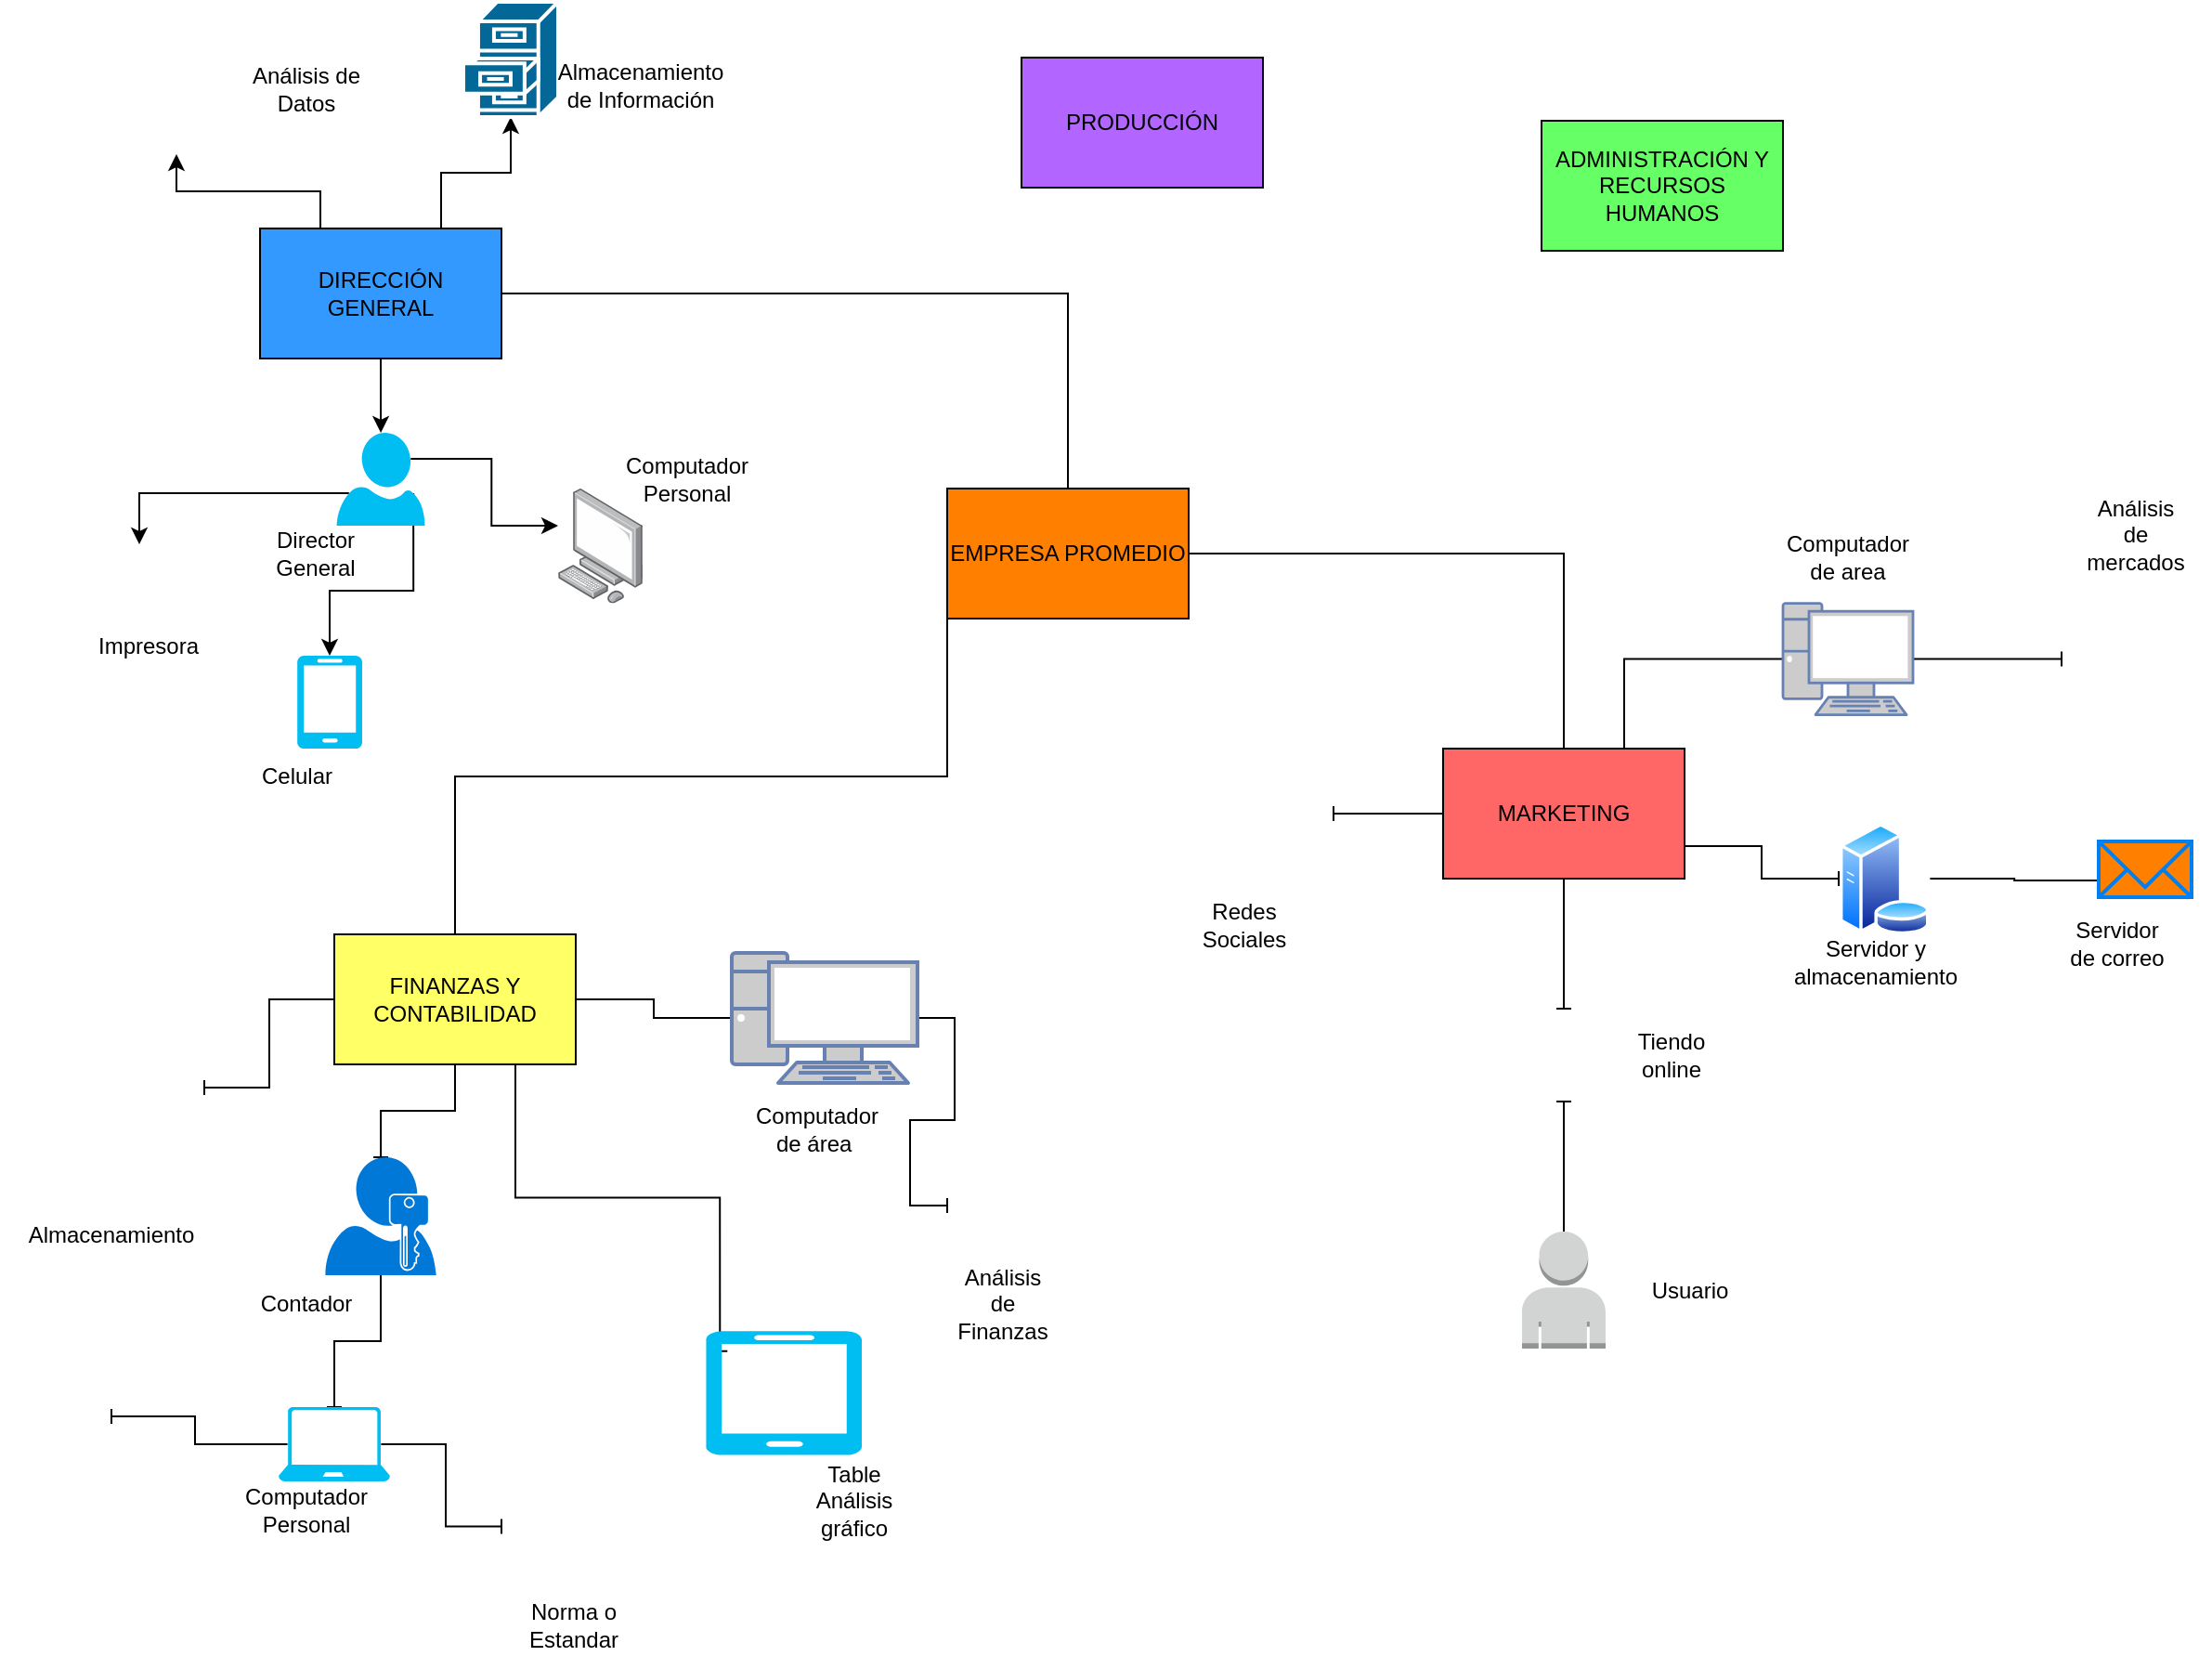 <mxfile version="16.5.2" type="github">
  <diagram id="KJ0OMVQqvkp7y9awNzan" name="Page-1">
    <mxGraphModel dx="2249" dy="1963" grid="1" gridSize="10" guides="1" tooltips="1" connect="1" arrows="1" fold="1" page="1" pageScale="1" pageWidth="827" pageHeight="1169" math="0" shadow="0">
      <root>
        <mxCell id="0" />
        <mxCell id="1" parent="0" />
        <mxCell id="UVdwKWLXprJKEMujvejF-7" style="edgeStyle=orthogonalEdgeStyle;rounded=0;orthogonalLoop=1;jettySize=auto;html=1;exitX=0.75;exitY=0;exitDx=0;exitDy=0;" edge="1" parent="1" source="ZV6S64bWPlCg-hae5csx-1" target="UVdwKWLXprJKEMujvejF-5">
          <mxGeometry relative="1" as="geometry" />
        </mxCell>
        <mxCell id="UVdwKWLXprJKEMujvejF-8" style="edgeStyle=orthogonalEdgeStyle;rounded=0;orthogonalLoop=1;jettySize=auto;html=1;exitX=0.25;exitY=0;exitDx=0;exitDy=0;" edge="1" parent="1" source="ZV6S64bWPlCg-hae5csx-1" target="UVdwKWLXprJKEMujvejF-6">
          <mxGeometry relative="1" as="geometry" />
        </mxCell>
        <mxCell id="UVdwKWLXprJKEMujvejF-9" style="edgeStyle=orthogonalEdgeStyle;rounded=0;orthogonalLoop=1;jettySize=auto;html=1;exitX=0.5;exitY=1;exitDx=0;exitDy=0;" edge="1" parent="1" source="ZV6S64bWPlCg-hae5csx-1" target="UVdwKWLXprJKEMujvejF-2">
          <mxGeometry relative="1" as="geometry" />
        </mxCell>
        <mxCell id="UVdwKWLXprJKEMujvejF-26" style="edgeStyle=orthogonalEdgeStyle;rounded=0;orthogonalLoop=1;jettySize=auto;html=1;exitX=1;exitY=0.5;exitDx=0;exitDy=0;entryX=0.5;entryY=0;entryDx=0;entryDy=0;endArrow=baseDash;endFill=0;" edge="1" parent="1" source="ZV6S64bWPlCg-hae5csx-1" target="UVdwKWLXprJKEMujvejF-23">
          <mxGeometry relative="1" as="geometry" />
        </mxCell>
        <mxCell id="ZV6S64bWPlCg-hae5csx-1" value="DIRECCIÓN GENERAL" style="rounded=0;whiteSpace=wrap;html=1;fillColor=#3399FF;" parent="1" vertex="1">
          <mxGeometry x="60" y="120" width="130" height="70" as="geometry" />
        </mxCell>
        <mxCell id="ZV6S64bWPlCg-hae5csx-2" value="ADMINISTRACIÓN Y RECURSOS HUMANOS" style="rounded=0;whiteSpace=wrap;html=1;fillColor=#66FF66;" parent="1" vertex="1">
          <mxGeometry x="750" y="62" width="130" height="70" as="geometry" />
        </mxCell>
        <mxCell id="ZV6S64bWPlCg-hae5csx-3" value="PRODUCCIÓN" style="rounded=0;whiteSpace=wrap;html=1;fillColor=#B266FF;" parent="1" vertex="1">
          <mxGeometry x="470" y="28" width="130" height="70" as="geometry" />
        </mxCell>
        <mxCell id="UVdwKWLXprJKEMujvejF-63" style="edgeStyle=orthogonalEdgeStyle;rounded=0;orthogonalLoop=1;jettySize=auto;html=1;exitX=1;exitY=0.5;exitDx=0;exitDy=0;entryX=0;entryY=0.5;entryDx=0;entryDy=0;entryPerimeter=0;endArrow=baseDash;endFill=0;" edge="1" parent="1" source="ZV6S64bWPlCg-hae5csx-5" target="UVdwKWLXprJKEMujvejF-51">
          <mxGeometry relative="1" as="geometry" />
        </mxCell>
        <mxCell id="UVdwKWLXprJKEMujvejF-65" style="edgeStyle=orthogonalEdgeStyle;rounded=0;orthogonalLoop=1;jettySize=auto;html=1;exitX=0.5;exitY=1;exitDx=0;exitDy=0;endArrow=baseDash;endFill=0;" edge="1" parent="1" source="ZV6S64bWPlCg-hae5csx-5" target="UVdwKWLXprJKEMujvejF-53">
          <mxGeometry relative="1" as="geometry" />
        </mxCell>
        <mxCell id="UVdwKWLXprJKEMujvejF-70" style="edgeStyle=orthogonalEdgeStyle;rounded=0;orthogonalLoop=1;jettySize=auto;html=1;exitX=0;exitY=0.5;exitDx=0;exitDy=0;entryX=1;entryY=0.25;entryDx=0;entryDy=0;endArrow=baseDash;endFill=0;" edge="1" parent="1" source="ZV6S64bWPlCg-hae5csx-5" target="UVdwKWLXprJKEMujvejF-52">
          <mxGeometry relative="1" as="geometry" />
        </mxCell>
        <mxCell id="UVdwKWLXprJKEMujvejF-71" style="edgeStyle=orthogonalEdgeStyle;rounded=0;orthogonalLoop=1;jettySize=auto;html=1;exitX=0.75;exitY=1;exitDx=0;exitDy=0;endArrow=baseDash;endFill=0;entryX=0.091;entryY=0.163;entryDx=0;entryDy=0;entryPerimeter=0;" edge="1" parent="1" source="ZV6S64bWPlCg-hae5csx-5" target="UVdwKWLXprJKEMujvejF-54">
          <mxGeometry relative="1" as="geometry">
            <mxPoint x="270" y="620" as="targetPoint" />
          </mxGeometry>
        </mxCell>
        <mxCell id="ZV6S64bWPlCg-hae5csx-5" value="FINANZAS Y CONTABILIDAD" style="rounded=0;whiteSpace=wrap;html=1;fillColor=#FFFF66;" parent="1" vertex="1">
          <mxGeometry x="100" y="500" width="130" height="70" as="geometry" />
        </mxCell>
        <mxCell id="UVdwKWLXprJKEMujvejF-27" style="edgeStyle=orthogonalEdgeStyle;rounded=0;orthogonalLoop=1;jettySize=auto;html=1;exitX=0.5;exitY=0;exitDx=0;exitDy=0;entryX=1;entryY=0.5;entryDx=0;entryDy=0;endArrow=baseDash;endFill=0;" edge="1" parent="1" source="ZV6S64bWPlCg-hae5csx-6" target="UVdwKWLXprJKEMujvejF-23">
          <mxGeometry relative="1" as="geometry" />
        </mxCell>
        <mxCell id="UVdwKWLXprJKEMujvejF-30" style="edgeStyle=orthogonalEdgeStyle;rounded=0;orthogonalLoop=1;jettySize=auto;html=1;exitX=0.5;exitY=1;exitDx=0;exitDy=0;endArrow=baseDash;endFill=0;" edge="1" parent="1" source="ZV6S64bWPlCg-hae5csx-6" target="UVdwKWLXprJKEMujvejF-29">
          <mxGeometry relative="1" as="geometry" />
        </mxCell>
        <mxCell id="UVdwKWLXprJKEMujvejF-38" style="edgeStyle=orthogonalEdgeStyle;rounded=0;orthogonalLoop=1;jettySize=auto;html=1;exitX=0;exitY=0.5;exitDx=0;exitDy=0;entryX=1;entryY=0.5;entryDx=0;entryDy=0;endArrow=baseDash;endFill=0;" edge="1" parent="1" source="ZV6S64bWPlCg-hae5csx-6" target="UVdwKWLXprJKEMujvejF-37">
          <mxGeometry relative="1" as="geometry" />
        </mxCell>
        <mxCell id="UVdwKWLXprJKEMujvejF-44" style="edgeStyle=orthogonalEdgeStyle;rounded=0;orthogonalLoop=1;jettySize=auto;html=1;exitX=1;exitY=0.75;exitDx=0;exitDy=0;entryX=0;entryY=0.5;entryDx=0;entryDy=0;endArrow=baseDash;endFill=0;" edge="1" parent="1" source="ZV6S64bWPlCg-hae5csx-6" target="UVdwKWLXprJKEMujvejF-34">
          <mxGeometry relative="1" as="geometry" />
        </mxCell>
        <mxCell id="UVdwKWLXprJKEMujvejF-48" style="edgeStyle=orthogonalEdgeStyle;rounded=0;orthogonalLoop=1;jettySize=auto;html=1;exitX=0.75;exitY=0;exitDx=0;exitDy=0;entryX=0;entryY=0.5;entryDx=0;entryDy=0;entryPerimeter=0;endArrow=baseDash;endFill=0;" edge="1" parent="1" source="ZV6S64bWPlCg-hae5csx-6" target="UVdwKWLXprJKEMujvejF-33">
          <mxGeometry relative="1" as="geometry" />
        </mxCell>
        <mxCell id="ZV6S64bWPlCg-hae5csx-6" value="MARKETING" style="rounded=0;whiteSpace=wrap;html=1;fillColor=#FF6666;" parent="1" vertex="1">
          <mxGeometry x="697" y="400" width="130" height="70" as="geometry" />
        </mxCell>
        <mxCell id="UVdwKWLXprJKEMujvejF-1" value="" style="points=[];aspect=fixed;html=1;align=center;shadow=0;dashed=0;image;image=img/lib/allied_telesis/computer_and_terminals/Personal_Computer.svg;" vertex="1" parent="1">
          <mxGeometry x="220.5" y="260" width="45.6" height="61.8" as="geometry" />
        </mxCell>
        <mxCell id="UVdwKWLXprJKEMujvejF-10" style="edgeStyle=orthogonalEdgeStyle;rounded=0;orthogonalLoop=1;jettySize=auto;html=1;exitX=0.84;exitY=0.28;exitDx=0;exitDy=0;exitPerimeter=0;entryX=0;entryY=0.324;entryDx=0;entryDy=0;entryPerimeter=0;" edge="1" parent="1" source="UVdwKWLXprJKEMujvejF-2" target="UVdwKWLXprJKEMujvejF-1">
          <mxGeometry relative="1" as="geometry" />
        </mxCell>
        <mxCell id="UVdwKWLXprJKEMujvejF-11" style="edgeStyle=orthogonalEdgeStyle;rounded=0;orthogonalLoop=1;jettySize=auto;html=1;exitX=0.87;exitY=0.65;exitDx=0;exitDy=0;exitPerimeter=0;" edge="1" parent="1" source="UVdwKWLXprJKEMujvejF-2" target="UVdwKWLXprJKEMujvejF-3">
          <mxGeometry relative="1" as="geometry" />
        </mxCell>
        <mxCell id="UVdwKWLXprJKEMujvejF-13" style="edgeStyle=orthogonalEdgeStyle;rounded=0;orthogonalLoop=1;jettySize=auto;html=1;exitX=0.14;exitY=0.65;exitDx=0;exitDy=0;exitPerimeter=0;entryX=0.5;entryY=0;entryDx=0;entryDy=0;" edge="1" parent="1" source="UVdwKWLXprJKEMujvejF-2" target="UVdwKWLXprJKEMujvejF-12">
          <mxGeometry relative="1" as="geometry" />
        </mxCell>
        <mxCell id="UVdwKWLXprJKEMujvejF-2" value="" style="verticalLabelPosition=bottom;html=1;verticalAlign=top;align=center;strokeColor=none;fillColor=#00BEF2;shape=mxgraph.azure.user;" vertex="1" parent="1">
          <mxGeometry x="101.25" y="230" width="47.5" height="50" as="geometry" />
        </mxCell>
        <mxCell id="UVdwKWLXprJKEMujvejF-3" value="" style="verticalLabelPosition=bottom;html=1;verticalAlign=top;align=center;strokeColor=none;fillColor=#00BEF2;shape=mxgraph.azure.mobile;pointerEvents=1;" vertex="1" parent="1">
          <mxGeometry x="80" y="350" width="35" height="50" as="geometry" />
        </mxCell>
        <mxCell id="UVdwKWLXprJKEMujvejF-5" value="" style="shape=mxgraph.cisco.storage.file_cabinet;html=1;pointerEvents=1;dashed=0;fillColor=#036897;strokeColor=#ffffff;strokeWidth=2;verticalLabelPosition=bottom;verticalAlign=top;align=center;outlineConnect=0;" vertex="1" parent="1">
          <mxGeometry x="169.5" y="-2" width="51" height="62" as="geometry" />
        </mxCell>
        <mxCell id="UVdwKWLXprJKEMujvejF-6" value="" style="shape=image;html=1;verticalAlign=top;verticalLabelPosition=bottom;labelBackgroundColor=#ffffff;imageAspect=0;aspect=fixed;image=https://cdn0.iconfinder.com/data/icons/web-development-and-studio/512/30_Graph_Analysis_analytic_analytics_chart_data-128.png" vertex="1" parent="1">
          <mxGeometry x="-20" y="10.0" width="70" height="70" as="geometry" />
        </mxCell>
        <mxCell id="UVdwKWLXprJKEMujvejF-12" value="" style="shape=image;html=1;verticalAlign=top;verticalLabelPosition=bottom;labelBackgroundColor=#ffffff;imageAspect=0;aspect=fixed;image=https://cdn4.iconfinder.com/data/icons/common-toolbar/36/Print-2-128.png" vertex="1" parent="1">
          <mxGeometry x="-30" y="290" width="50" height="50" as="geometry" />
        </mxCell>
        <mxCell id="UVdwKWLXprJKEMujvejF-14" value="Director General" style="text;html=1;strokeColor=none;fillColor=none;align=center;verticalAlign=middle;whiteSpace=wrap;rounded=0;" vertex="1" parent="1">
          <mxGeometry x="60" y="280" width="60" height="30" as="geometry" />
        </mxCell>
        <mxCell id="UVdwKWLXprJKEMujvejF-16" value="Impresora" style="text;html=1;strokeColor=none;fillColor=none;align=center;verticalAlign=middle;whiteSpace=wrap;rounded=0;" vertex="1" parent="1">
          <mxGeometry x="-30" y="330" width="60" height="30" as="geometry" />
        </mxCell>
        <mxCell id="UVdwKWLXprJKEMujvejF-17" value="Celular" style="text;html=1;strokeColor=none;fillColor=none;align=center;verticalAlign=middle;whiteSpace=wrap;rounded=0;" vertex="1" parent="1">
          <mxGeometry x="50" y="400" width="60" height="30" as="geometry" />
        </mxCell>
        <mxCell id="UVdwKWLXprJKEMujvejF-18" value="Computador Personal" style="text;html=1;strokeColor=none;fillColor=none;align=center;verticalAlign=middle;whiteSpace=wrap;rounded=0;" vertex="1" parent="1">
          <mxGeometry x="260" y="240" width="60" height="30" as="geometry" />
        </mxCell>
        <mxCell id="UVdwKWLXprJKEMujvejF-19" value="Almacenamiento de Información" style="text;html=1;strokeColor=none;fillColor=none;align=center;verticalAlign=middle;whiteSpace=wrap;rounded=0;" vertex="1" parent="1">
          <mxGeometry x="230" y="26" width="70" height="34" as="geometry" />
        </mxCell>
        <mxCell id="UVdwKWLXprJKEMujvejF-21" value="Análisis de Datos" style="text;html=1;strokeColor=none;fillColor=none;align=center;verticalAlign=middle;whiteSpace=wrap;rounded=0;" vertex="1" parent="1">
          <mxGeometry x="50" y="28.0" width="70" height="34" as="geometry" />
        </mxCell>
        <mxCell id="UVdwKWLXprJKEMujvejF-50" style="edgeStyle=orthogonalEdgeStyle;rounded=0;orthogonalLoop=1;jettySize=auto;html=1;exitX=0;exitY=1;exitDx=0;exitDy=0;endArrow=baseDash;endFill=0;" edge="1" parent="1" source="UVdwKWLXprJKEMujvejF-23" target="ZV6S64bWPlCg-hae5csx-5">
          <mxGeometry relative="1" as="geometry" />
        </mxCell>
        <mxCell id="UVdwKWLXprJKEMujvejF-23" value="EMPRESA PROMEDIO" style="rounded=0;whiteSpace=wrap;html=1;fillColor=#FF8000;" vertex="1" parent="1">
          <mxGeometry x="430" y="260" width="130" height="70" as="geometry" />
        </mxCell>
        <mxCell id="UVdwKWLXprJKEMujvejF-29" value="" style="shape=image;html=1;verticalAlign=top;verticalLabelPosition=bottom;labelBackgroundColor=#ffffff;imageAspect=0;aspect=fixed;image=https://cdn0.iconfinder.com/data/icons/Free-PSD-blogging-icons-Bimbilini/64/shopping_cart.png;fillColor=#FF8000;" vertex="1" parent="1">
          <mxGeometry x="737" y="540" width="50" height="50" as="geometry" />
        </mxCell>
        <mxCell id="UVdwKWLXprJKEMujvejF-32" style="edgeStyle=orthogonalEdgeStyle;rounded=0;orthogonalLoop=1;jettySize=auto;html=1;exitX=0.5;exitY=0;exitDx=0;exitDy=0;exitPerimeter=0;entryX=0.5;entryY=1;entryDx=0;entryDy=0;endArrow=baseDash;endFill=0;" edge="1" parent="1" source="UVdwKWLXprJKEMujvejF-31" target="UVdwKWLXprJKEMujvejF-29">
          <mxGeometry relative="1" as="geometry" />
        </mxCell>
        <mxCell id="UVdwKWLXprJKEMujvejF-31" value="" style="outlineConnect=0;dashed=0;verticalLabelPosition=bottom;verticalAlign=top;align=center;html=1;shape=mxgraph.aws3.user;fillColor=#D2D3D3;gradientColor=none;" vertex="1" parent="1">
          <mxGeometry x="739.5" y="660" width="45" height="63" as="geometry" />
        </mxCell>
        <mxCell id="UVdwKWLXprJKEMujvejF-49" style="edgeStyle=orthogonalEdgeStyle;rounded=0;orthogonalLoop=1;jettySize=auto;html=1;exitX=1;exitY=0.5;exitDx=0;exitDy=0;exitPerimeter=0;entryX=0;entryY=0.5;entryDx=0;entryDy=0;endArrow=baseDash;endFill=0;" edge="1" parent="1" source="UVdwKWLXprJKEMujvejF-33" target="UVdwKWLXprJKEMujvejF-35">
          <mxGeometry relative="1" as="geometry" />
        </mxCell>
        <mxCell id="UVdwKWLXprJKEMujvejF-33" value="" style="fontColor=#0066CC;verticalAlign=top;verticalLabelPosition=bottom;labelPosition=center;align=center;html=1;outlineConnect=0;fillColor=#CCCCCC;strokeColor=#6881B3;gradientColor=none;gradientDirection=north;strokeWidth=2;shape=mxgraph.networks.pc;" vertex="1" parent="1">
          <mxGeometry x="880" y="321.8" width="70" height="60" as="geometry" />
        </mxCell>
        <mxCell id="UVdwKWLXprJKEMujvejF-45" style="edgeStyle=orthogonalEdgeStyle;rounded=0;orthogonalLoop=1;jettySize=auto;html=1;exitX=1;exitY=0.5;exitDx=0;exitDy=0;entryX=0.02;entryY=0.7;entryDx=0;entryDy=0;entryPerimeter=0;endArrow=baseDash;endFill=0;" edge="1" parent="1" source="UVdwKWLXprJKEMujvejF-34" target="UVdwKWLXprJKEMujvejF-36">
          <mxGeometry relative="1" as="geometry" />
        </mxCell>
        <mxCell id="UVdwKWLXprJKEMujvejF-34" value="" style="aspect=fixed;perimeter=ellipsePerimeter;html=1;align=center;shadow=0;dashed=0;spacingTop=3;image;image=img/lib/active_directory/database_server.svg;fillColor=#FF8000;" vertex="1" parent="1">
          <mxGeometry x="910" y="440" width="49.2" height="60" as="geometry" />
        </mxCell>
        <mxCell id="UVdwKWLXprJKEMujvejF-35" value="" style="shape=image;html=1;verticalAlign=top;verticalLabelPosition=bottom;labelBackgroundColor=#ffffff;imageAspect=0;aspect=fixed;image=https://cdn4.iconfinder.com/data/icons/business-black-1/64/36-128.png;fillColor=#FF8000;" vertex="1" parent="1">
          <mxGeometry x="1030" y="311.8" width="80" height="80" as="geometry" />
        </mxCell>
        <mxCell id="UVdwKWLXprJKEMujvejF-36" value="" style="html=1;verticalLabelPosition=bottom;align=center;labelBackgroundColor=#ffffff;verticalAlign=top;strokeWidth=2;strokeColor=#0080F0;shadow=0;dashed=0;shape=mxgraph.ios7.icons.mail;fillColor=#FF8000;" vertex="1" parent="1">
          <mxGeometry x="1050" y="450" width="50" height="30" as="geometry" />
        </mxCell>
        <mxCell id="UVdwKWLXprJKEMujvejF-37" value="" style="shape=image;html=1;verticalAlign=top;verticalLabelPosition=bottom;labelBackgroundColor=#ffffff;imageAspect=0;aspect=fixed;image=https://cdn1.iconfinder.com/data/icons/communication-icons-10/750/Untitled-1-07-128.png;fillColor=#FF8000;" vertex="1" parent="1">
          <mxGeometry x="560" y="396" width="78" height="78" as="geometry" />
        </mxCell>
        <mxCell id="UVdwKWLXprJKEMujvejF-39" value="Redes Sociales" style="text;html=1;strokeColor=none;fillColor=none;align=center;verticalAlign=middle;whiteSpace=wrap;rounded=0;" vertex="1" parent="1">
          <mxGeometry x="560" y="480" width="60" height="30" as="geometry" />
        </mxCell>
        <mxCell id="UVdwKWLXprJKEMujvejF-40" value="Tiendo online" style="text;html=1;strokeColor=none;fillColor=none;align=center;verticalAlign=middle;whiteSpace=wrap;rounded=0;" vertex="1" parent="1">
          <mxGeometry x="790" y="550" width="60" height="30" as="geometry" />
        </mxCell>
        <mxCell id="UVdwKWLXprJKEMujvejF-41" value="Usuario" style="text;html=1;strokeColor=none;fillColor=none;align=center;verticalAlign=middle;whiteSpace=wrap;rounded=0;" vertex="1" parent="1">
          <mxGeometry x="800" y="676.5" width="60" height="30" as="geometry" />
        </mxCell>
        <mxCell id="UVdwKWLXprJKEMujvejF-42" value="Servidor de correo" style="text;html=1;strokeColor=none;fillColor=none;align=center;verticalAlign=middle;whiteSpace=wrap;rounded=0;" vertex="1" parent="1">
          <mxGeometry x="1030" y="490" width="60" height="30" as="geometry" />
        </mxCell>
        <mxCell id="UVdwKWLXprJKEMujvejF-43" value="Servidor y almacenamiento" style="text;html=1;strokeColor=none;fillColor=none;align=center;verticalAlign=middle;whiteSpace=wrap;rounded=0;" vertex="1" parent="1">
          <mxGeometry x="900" y="500" width="60" height="30" as="geometry" />
        </mxCell>
        <mxCell id="UVdwKWLXprJKEMujvejF-46" value="Computador de area" style="text;html=1;strokeColor=none;fillColor=none;align=center;verticalAlign=middle;whiteSpace=wrap;rounded=0;" vertex="1" parent="1">
          <mxGeometry x="885" y="281.8" width="60" height="30" as="geometry" />
        </mxCell>
        <mxCell id="UVdwKWLXprJKEMujvejF-47" value="Análisis de mercados" style="text;html=1;strokeColor=none;fillColor=none;align=center;verticalAlign=middle;whiteSpace=wrap;rounded=0;" vertex="1" parent="1">
          <mxGeometry x="1040" y="270" width="60" height="30" as="geometry" />
        </mxCell>
        <mxCell id="UVdwKWLXprJKEMujvejF-73" style="edgeStyle=orthogonalEdgeStyle;rounded=0;orthogonalLoop=1;jettySize=auto;html=1;entryX=0;entryY=0.5;entryDx=0;entryDy=0;endArrow=baseDash;endFill=0;" edge="1" parent="1" source="UVdwKWLXprJKEMujvejF-51" target="UVdwKWLXprJKEMujvejF-62">
          <mxGeometry relative="1" as="geometry" />
        </mxCell>
        <mxCell id="UVdwKWLXprJKEMujvejF-51" value="" style="fontColor=#0066CC;verticalAlign=top;verticalLabelPosition=bottom;labelPosition=center;align=center;html=1;outlineConnect=0;fillColor=#CCCCCC;strokeColor=#6881B3;gradientColor=none;gradientDirection=north;strokeWidth=2;shape=mxgraph.networks.pc;" vertex="1" parent="1">
          <mxGeometry x="314" y="510" width="100" height="70" as="geometry" />
        </mxCell>
        <mxCell id="UVdwKWLXprJKEMujvejF-52" value="" style="shape=image;html=1;verticalAlign=top;verticalLabelPosition=bottom;labelBackgroundColor=#ffffff;imageAspect=0;aspect=fixed;image=https://cdn0.iconfinder.com/data/icons/kameleon-free-pack-rounded/110/Database-Cloud-128.png;fillColor=#FF8000;" vertex="1" parent="1">
          <mxGeometry x="-60" y="560" width="90" height="90" as="geometry" />
        </mxCell>
        <mxCell id="UVdwKWLXprJKEMujvejF-66" style="edgeStyle=orthogonalEdgeStyle;rounded=0;orthogonalLoop=1;jettySize=auto;html=1;exitX=0.5;exitY=1;exitDx=0;exitDy=0;exitPerimeter=0;endArrow=baseDash;endFill=0;entryX=0.5;entryY=0;entryDx=0;entryDy=0;entryPerimeter=0;" edge="1" parent="1" source="UVdwKWLXprJKEMujvejF-53" target="UVdwKWLXprJKEMujvejF-60">
          <mxGeometry relative="1" as="geometry">
            <mxPoint x="160" y="720" as="targetPoint" />
          </mxGeometry>
        </mxCell>
        <mxCell id="UVdwKWLXprJKEMujvejF-53" value="" style="sketch=0;aspect=fixed;pointerEvents=1;shadow=0;dashed=0;html=1;strokeColor=none;labelPosition=center;verticalLabelPosition=bottom;verticalAlign=top;align=center;shape=mxgraph.mscae.enterprise.user_permissions;fillColor=#0078D7;" vertex="1" parent="1">
          <mxGeometry x="95.16" y="620" width="59.69" height="63.5" as="geometry" />
        </mxCell>
        <mxCell id="UVdwKWLXprJKEMujvejF-54" value="" style="verticalLabelPosition=bottom;html=1;verticalAlign=top;align=center;strokeColor=none;fillColor=#00BEF2;shape=mxgraph.azure.mobile;pointerEvents=1;" vertex="1" parent="1">
          <mxGeometry x="300" y="713.5" width="84" height="66.75" as="geometry" />
        </mxCell>
        <mxCell id="UVdwKWLXprJKEMujvejF-57" value="" style="shape=image;html=1;verticalAlign=top;verticalLabelPosition=bottom;labelBackgroundColor=#ffffff;imageAspect=0;aspect=fixed;image=https://cdn0.iconfinder.com/data/icons/logos-microsoft-office-365/128/Microsoft_Office-02-128.png;fillColor=#FF8000;" vertex="1" parent="1">
          <mxGeometry x="-80" y="744.5" width="60" height="60" as="geometry" />
        </mxCell>
        <mxCell id="UVdwKWLXprJKEMujvejF-67" style="edgeStyle=orthogonalEdgeStyle;rounded=0;orthogonalLoop=1;jettySize=auto;html=1;exitX=0.08;exitY=0.5;exitDx=0;exitDy=0;exitPerimeter=0;entryX=1;entryY=0.25;entryDx=0;entryDy=0;endArrow=baseDash;endFill=0;" edge="1" parent="1" source="UVdwKWLXprJKEMujvejF-60" target="UVdwKWLXprJKEMujvejF-57">
          <mxGeometry relative="1" as="geometry" />
        </mxCell>
        <mxCell id="UVdwKWLXprJKEMujvejF-69" style="edgeStyle=orthogonalEdgeStyle;rounded=0;orthogonalLoop=1;jettySize=auto;html=1;exitX=0.92;exitY=0.5;exitDx=0;exitDy=0;exitPerimeter=0;endArrow=baseDash;endFill=0;" edge="1" parent="1" source="UVdwKWLXprJKEMujvejF-60" target="UVdwKWLXprJKEMujvejF-61">
          <mxGeometry relative="1" as="geometry" />
        </mxCell>
        <mxCell id="UVdwKWLXprJKEMujvejF-60" value="" style="verticalLabelPosition=bottom;html=1;verticalAlign=top;align=center;strokeColor=none;fillColor=#00BEF2;shape=mxgraph.azure.laptop;pointerEvents=1;" vertex="1" parent="1">
          <mxGeometry x="70" y="754.5" width="60" height="40" as="geometry" />
        </mxCell>
        <mxCell id="UVdwKWLXprJKEMujvejF-61" value="" style="shape=image;html=1;verticalAlign=top;verticalLabelPosition=bottom;labelBackgroundColor=#ffffff;imageAspect=0;aspect=fixed;image=https://cdn3.iconfinder.com/data/icons/finance-152/64/25-128.png;fillColor=#FF8000;" vertex="1" parent="1">
          <mxGeometry x="190" y="780.25" width="77" height="77" as="geometry" />
        </mxCell>
        <mxCell id="UVdwKWLXprJKEMujvejF-62" value="" style="shape=image;html=1;verticalAlign=top;verticalLabelPosition=bottom;labelBackgroundColor=#ffffff;imageAspect=0;aspect=fixed;image=https://cdn1.iconfinder.com/data/icons/office-icons-17/512/ilustracoes_04-12-128.png;fillColor=#FF8000;" vertex="1" parent="1">
          <mxGeometry x="430" y="608.5" width="75" height="75" as="geometry" />
        </mxCell>
        <mxCell id="UVdwKWLXprJKEMujvejF-74" value="Contador&lt;br&gt;" style="text;html=1;strokeColor=none;fillColor=none;align=center;verticalAlign=middle;whiteSpace=wrap;rounded=0;" vertex="1" parent="1">
          <mxGeometry x="55" y="683.5" width="60" height="30" as="geometry" />
        </mxCell>
        <mxCell id="UVdwKWLXprJKEMujvejF-75" value="Almacenamiento" style="text;html=1;strokeColor=none;fillColor=none;align=center;verticalAlign=middle;whiteSpace=wrap;rounded=0;" vertex="1" parent="1">
          <mxGeometry x="-50" y="646.5" width="60" height="30" as="geometry" />
        </mxCell>
        <mxCell id="UVdwKWLXprJKEMujvejF-76" value="Computador Personal" style="text;html=1;strokeColor=none;fillColor=none;align=center;verticalAlign=middle;whiteSpace=wrap;rounded=0;" vertex="1" parent="1">
          <mxGeometry x="55" y="794.5" width="60" height="30" as="geometry" />
        </mxCell>
        <mxCell id="UVdwKWLXprJKEMujvejF-77" value="Norma o Estandar" style="text;html=1;strokeColor=none;fillColor=none;align=center;verticalAlign=middle;whiteSpace=wrap;rounded=0;" vertex="1" parent="1">
          <mxGeometry x="198.5" y="857.25" width="60" height="30" as="geometry" />
        </mxCell>
        <mxCell id="UVdwKWLXprJKEMujvejF-78" value="Table Análisis gráfico" style="text;html=1;strokeColor=none;fillColor=none;align=center;verticalAlign=middle;whiteSpace=wrap;rounded=0;" vertex="1" parent="1">
          <mxGeometry x="350" y="790" width="60" height="30" as="geometry" />
        </mxCell>
        <mxCell id="UVdwKWLXprJKEMujvejF-79" value="Computador de área&amp;nbsp;" style="text;html=1;strokeColor=none;fillColor=none;align=center;verticalAlign=middle;whiteSpace=wrap;rounded=0;" vertex="1" parent="1">
          <mxGeometry x="330" y="590" width="60" height="30" as="geometry" />
        </mxCell>
        <mxCell id="UVdwKWLXprJKEMujvejF-80" value="Análisis de Finanzas" style="text;html=1;strokeColor=none;fillColor=none;align=center;verticalAlign=middle;whiteSpace=wrap;rounded=0;" vertex="1" parent="1">
          <mxGeometry x="430" y="683.5" width="60" height="30" as="geometry" />
        </mxCell>
      </root>
    </mxGraphModel>
  </diagram>
</mxfile>
